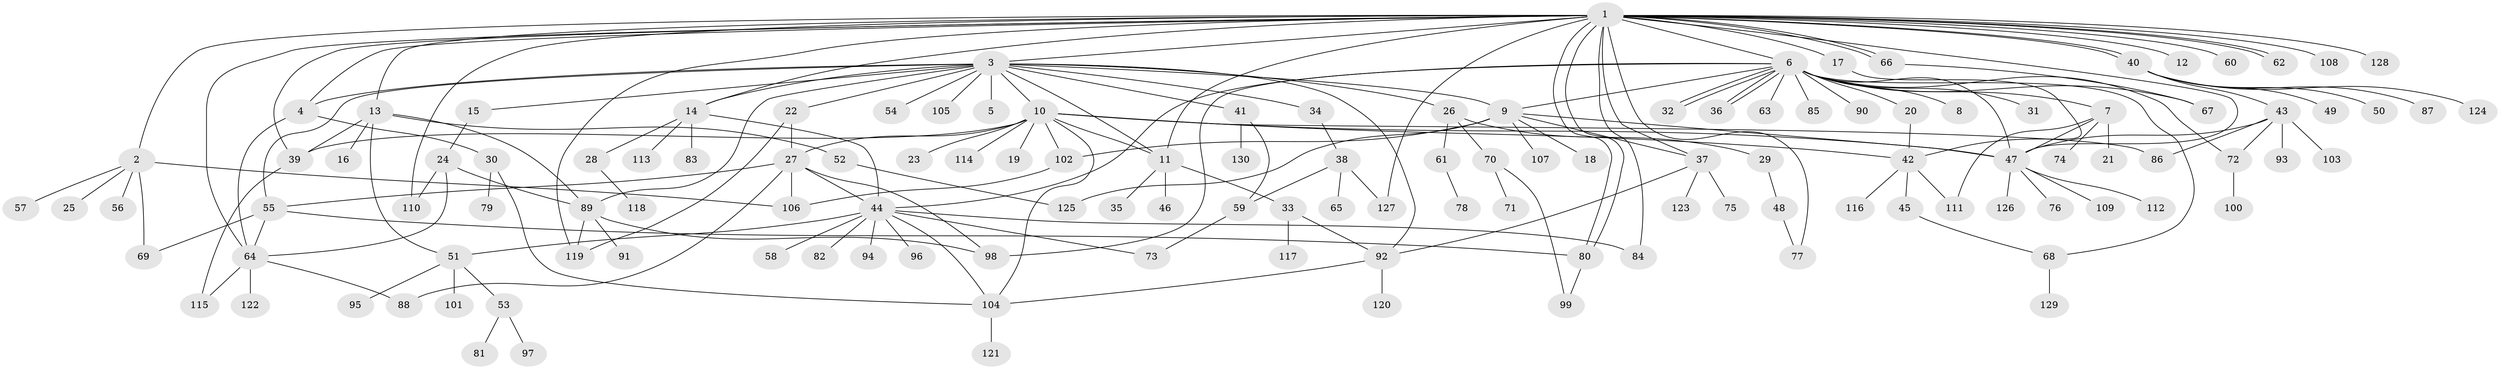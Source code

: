 // Generated by graph-tools (version 1.1) at 2025/47/03/09/25 04:47:19]
// undirected, 130 vertices, 189 edges
graph export_dot {
graph [start="1"]
  node [color=gray90,style=filled];
  1;
  2;
  3;
  4;
  5;
  6;
  7;
  8;
  9;
  10;
  11;
  12;
  13;
  14;
  15;
  16;
  17;
  18;
  19;
  20;
  21;
  22;
  23;
  24;
  25;
  26;
  27;
  28;
  29;
  30;
  31;
  32;
  33;
  34;
  35;
  36;
  37;
  38;
  39;
  40;
  41;
  42;
  43;
  44;
  45;
  46;
  47;
  48;
  49;
  50;
  51;
  52;
  53;
  54;
  55;
  56;
  57;
  58;
  59;
  60;
  61;
  62;
  63;
  64;
  65;
  66;
  67;
  68;
  69;
  70;
  71;
  72;
  73;
  74;
  75;
  76;
  77;
  78;
  79;
  80;
  81;
  82;
  83;
  84;
  85;
  86;
  87;
  88;
  89;
  90;
  91;
  92;
  93;
  94;
  95;
  96;
  97;
  98;
  99;
  100;
  101;
  102;
  103;
  104;
  105;
  106;
  107;
  108;
  109;
  110;
  111;
  112;
  113;
  114;
  115;
  116;
  117;
  118;
  119;
  120;
  121;
  122;
  123;
  124;
  125;
  126;
  127;
  128;
  129;
  130;
  1 -- 2;
  1 -- 3;
  1 -- 4;
  1 -- 6;
  1 -- 11;
  1 -- 12;
  1 -- 13;
  1 -- 14;
  1 -- 17;
  1 -- 37;
  1 -- 39;
  1 -- 40;
  1 -- 40;
  1 -- 47;
  1 -- 60;
  1 -- 62;
  1 -- 62;
  1 -- 64;
  1 -- 66;
  1 -- 66;
  1 -- 77;
  1 -- 80;
  1 -- 80;
  1 -- 84;
  1 -- 108;
  1 -- 110;
  1 -- 119;
  1 -- 127;
  1 -- 128;
  2 -- 25;
  2 -- 56;
  2 -- 57;
  2 -- 69;
  2 -- 106;
  3 -- 4;
  3 -- 5;
  3 -- 9;
  3 -- 10;
  3 -- 11;
  3 -- 14;
  3 -- 15;
  3 -- 22;
  3 -- 26;
  3 -- 34;
  3 -- 41;
  3 -- 54;
  3 -- 55;
  3 -- 89;
  3 -- 92;
  3 -- 105;
  4 -- 30;
  4 -- 64;
  6 -- 7;
  6 -- 8;
  6 -- 9;
  6 -- 20;
  6 -- 31;
  6 -- 32;
  6 -- 32;
  6 -- 36;
  6 -- 36;
  6 -- 44;
  6 -- 47;
  6 -- 63;
  6 -- 67;
  6 -- 68;
  6 -- 72;
  6 -- 85;
  6 -- 90;
  6 -- 98;
  7 -- 21;
  7 -- 47;
  7 -- 74;
  7 -- 111;
  9 -- 18;
  9 -- 37;
  9 -- 47;
  9 -- 102;
  9 -- 107;
  9 -- 125;
  10 -- 11;
  10 -- 19;
  10 -- 23;
  10 -- 27;
  10 -- 39;
  10 -- 42;
  10 -- 47;
  10 -- 86;
  10 -- 102;
  10 -- 104;
  10 -- 114;
  11 -- 33;
  11 -- 35;
  11 -- 46;
  13 -- 16;
  13 -- 39;
  13 -- 51;
  13 -- 52;
  13 -- 89;
  14 -- 28;
  14 -- 44;
  14 -- 83;
  14 -- 113;
  15 -- 24;
  17 -- 42;
  20 -- 42;
  22 -- 27;
  22 -- 119;
  24 -- 64;
  24 -- 89;
  24 -- 110;
  26 -- 29;
  26 -- 61;
  26 -- 70;
  27 -- 44;
  27 -- 55;
  27 -- 88;
  27 -- 98;
  27 -- 106;
  28 -- 118;
  29 -- 48;
  30 -- 79;
  30 -- 104;
  33 -- 92;
  33 -- 117;
  34 -- 38;
  37 -- 75;
  37 -- 92;
  37 -- 123;
  38 -- 59;
  38 -- 65;
  38 -- 127;
  39 -- 115;
  40 -- 43;
  40 -- 49;
  40 -- 50;
  40 -- 87;
  40 -- 124;
  41 -- 59;
  41 -- 130;
  42 -- 45;
  42 -- 111;
  42 -- 116;
  43 -- 47;
  43 -- 72;
  43 -- 86;
  43 -- 93;
  43 -- 103;
  44 -- 51;
  44 -- 58;
  44 -- 73;
  44 -- 82;
  44 -- 84;
  44 -- 94;
  44 -- 96;
  44 -- 104;
  45 -- 68;
  47 -- 76;
  47 -- 109;
  47 -- 112;
  47 -- 126;
  48 -- 77;
  51 -- 53;
  51 -- 95;
  51 -- 101;
  52 -- 125;
  53 -- 81;
  53 -- 97;
  55 -- 64;
  55 -- 69;
  55 -- 80;
  59 -- 73;
  61 -- 78;
  64 -- 88;
  64 -- 115;
  64 -- 122;
  66 -- 67;
  68 -- 129;
  70 -- 71;
  70 -- 99;
  72 -- 100;
  80 -- 99;
  89 -- 91;
  89 -- 98;
  89 -- 119;
  92 -- 104;
  92 -- 120;
  102 -- 106;
  104 -- 121;
}
